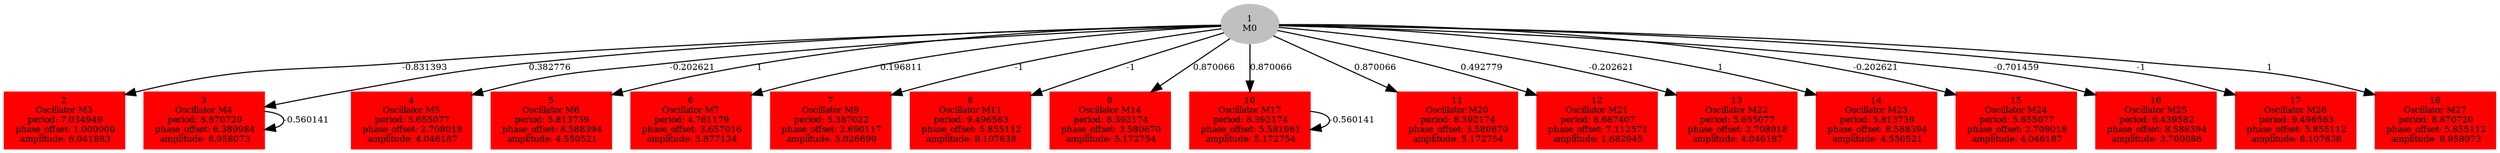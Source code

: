  digraph g{ forcelabels=true;
1[label=<1<BR/>M0>,color="grey",style=filled,fontsize=8];
2 [label=<2<BR />Oscillator M3<BR /> period: 7.034949<BR /> phase_offset: 1.000000<BR /> amplitude: 6.041883>, shape=box,color=red,style=filled,fontsize=8];3 [label=<3<BR />Oscillator M4<BR /> period: 8.870720<BR /> phase_offset: 6.389984<BR /> amplitude: 8.958073>, shape=box,color=red,style=filled,fontsize=8];4 [label=<4<BR />Oscillator M5<BR /> period: 5.655077<BR /> phase_offset: 2.708018<BR /> amplitude: 4.046187>, shape=box,color=red,style=filled,fontsize=8];5 [label=<5<BR />Oscillator M6<BR /> period: 5.813739<BR /> phase_offset: 8.588394<BR /> amplitude: 4.550521>, shape=box,color=red,style=filled,fontsize=8];6 [label=<6<BR />Oscillator M7<BR /> period: 4.761179<BR /> phase_offset: 3.657016<BR /> amplitude: 5.877134>, shape=box,color=red,style=filled,fontsize=8];7 [label=<7<BR />Oscillator M9<BR /> period: 5.387022<BR /> phase_offset: 2.690117<BR /> amplitude: 5.026699>, shape=box,color=red,style=filled,fontsize=8];8 [label=<8<BR />Oscillator M11<BR /> period: 9.496563<BR /> phase_offset: 5.855112<BR /> amplitude: 8.107638>, shape=box,color=red,style=filled,fontsize=8];9 [label=<9<BR />Oscillator M14<BR /> period: 8.392174<BR /> phase_offset: 3.580670<BR /> amplitude: 5.172754>, shape=box,color=red,style=filled,fontsize=8];10 [label=<10<BR />Oscillator M17<BR /> period: 8.392174<BR /> phase_offset: 5.581961<BR /> amplitude: 5.172754>, shape=box,color=red,style=filled,fontsize=8];11 [label=<11<BR />Oscillator M20<BR /> period: 8.392174<BR /> phase_offset: 3.580670<BR /> amplitude: 5.172754>, shape=box,color=red,style=filled,fontsize=8];12 [label=<12<BR />Oscillator M21<BR /> period: 8.687407<BR /> phase_offset: 7.112571<BR /> amplitude: 1.682945>, shape=box,color=red,style=filled,fontsize=8];13 [label=<13<BR />Oscillator M22<BR /> period: 5.655077<BR /> phase_offset: 2.708018<BR /> amplitude: 4.046187>, shape=box,color=red,style=filled,fontsize=8];14 [label=<14<BR />Oscillator M23<BR /> period: 5.813739<BR /> phase_offset: 8.588394<BR /> amplitude: 4.550521>, shape=box,color=red,style=filled,fontsize=8];15 [label=<15<BR />Oscillator M24<BR /> period: 5.655077<BR /> phase_offset: 2.708018<BR /> amplitude: 4.046187>, shape=box,color=red,style=filled,fontsize=8];16 [label=<16<BR />Oscillator M25<BR /> period: 6.439582<BR /> phase_offset: 8.588394<BR /> amplitude: 3.700086>, shape=box,color=red,style=filled,fontsize=8];17 [label=<17<BR />Oscillator M26<BR /> period: 9.496563<BR /> phase_offset: 5.855112<BR /> amplitude: 8.107638>, shape=box,color=red,style=filled,fontsize=8];18 [label=<18<BR />Oscillator M27<BR /> period: 8.870720<BR /> phase_offset: 5.855112<BR /> amplitude: 8.958073>, shape=box,color=red,style=filled,fontsize=8];1 -> 2[label="-0.831393 ",fontsize="8"];
1 -> 3[label="0.382776 ",fontsize="8"];
1 -> 4[label="-0.202621 ",fontsize="8"];
1 -> 5[label="1 ",fontsize="8"];
1 -> 6[label="0.196811 ",fontsize="8"];
1 -> 7[label="-1 ",fontsize="8"];
1 -> 8[label="-1 ",fontsize="8"];
1 -> 9[label="0.870066 ",fontsize="8"];
1 -> 10[label="0.870066 ",fontsize="8"];
1 -> 11[label="0.870066 ",fontsize="8"];
1 -> 12[label="0.492779 ",fontsize="8"];
1 -> 13[label="-0.202621 ",fontsize="8"];
1 -> 14[label="1 ",fontsize="8"];
1 -> 15[label="-0.202621 ",fontsize="8"];
1 -> 16[label="-0.701459 ",fontsize="8"];
1 -> 17[label="-1 ",fontsize="8"];
1 -> 18[label="1 ",fontsize="8"];
3 -> 3[label="-0.560141 ",fontsize="8"];
10 -> 10[label="-0.560141 ",fontsize="8"];
 }
